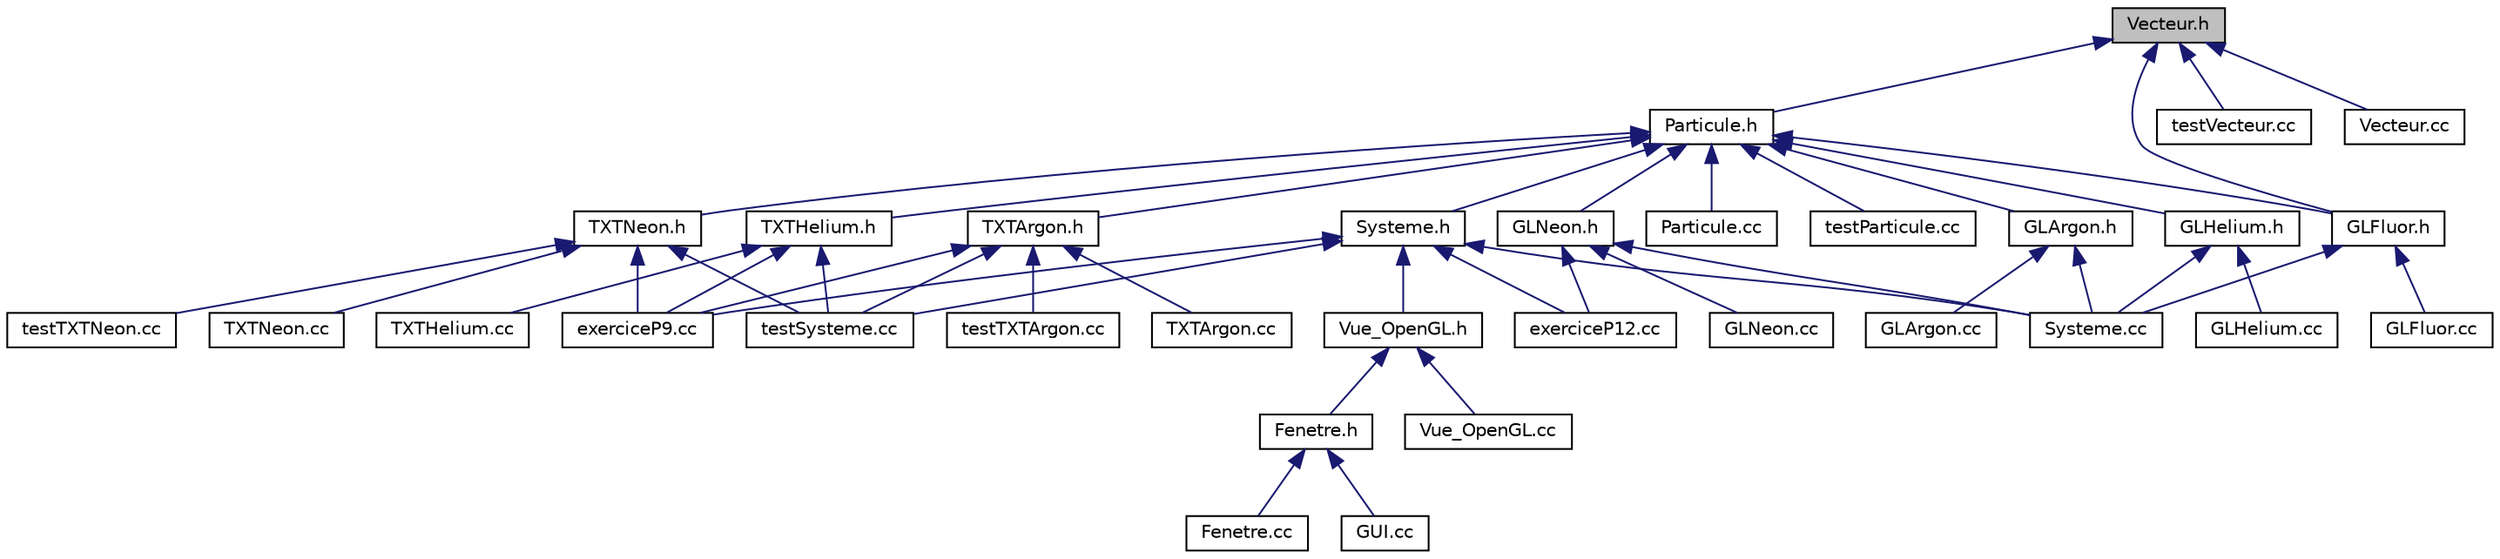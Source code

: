 digraph "Vecteur.h"
{
  edge [fontname="Helvetica",fontsize="10",labelfontname="Helvetica",labelfontsize="10"];
  node [fontname="Helvetica",fontsize="10",shape=record];
  Node1 [label="Vecteur.h",height=0.2,width=0.4,color="black", fillcolor="grey75", style="filled" fontcolor="black"];
  Node1 -> Node2 [dir="back",color="midnightblue",fontsize="10",style="solid"];
  Node2 [label="Particule.h",height=0.2,width=0.4,color="black", fillcolor="white", style="filled",URL="$_particule_8h.html",tooltip="est le prototype de la particule qui est une classe mère des différentes particules ..."];
  Node2 -> Node3 [dir="back",color="midnightblue",fontsize="10",style="solid"];
  Node3 [label="Systeme.h",height=0.2,width=0.4,color="black", fillcolor="white", style="filled",URL="$_systeme_8h.html",tooltip="est le prototype de la classe contenant l&#39;enceinte et les particules "];
  Node3 -> Node4 [dir="back",color="midnightblue",fontsize="10",style="solid"];
  Node4 [label="exerciceP12.cc",height=0.2,width=0.4,color="black", fillcolor="white", style="filled",URL="$exercice_p12_8cc_source.html"];
  Node3 -> Node5 [dir="back",color="midnightblue",fontsize="10",style="solid"];
  Node5 [label="exerciceP9.cc",height=0.2,width=0.4,color="black", fillcolor="white", style="filled",URL="$exercice_p9_8cc_source.html"];
  Node3 -> Node6 [dir="back",color="midnightblue",fontsize="10",style="solid"];
  Node6 [label="Vue_OpenGL.h",height=0.2,width=0.4,color="black", fillcolor="white", style="filled",URL="$_vue___open_g_l_8h_source.html"];
  Node6 -> Node7 [dir="back",color="midnightblue",fontsize="10",style="solid"];
  Node7 [label="Fenetre.h",height=0.2,width=0.4,color="black", fillcolor="white", style="filled",URL="$_fenetre_8h.html",tooltip="est le prototype de la classe fenetre qui permettra de créer une fentre contenant notre application ..."];
  Node7 -> Node8 [dir="back",color="midnightblue",fontsize="10",style="solid"];
  Node8 [label="Fenetre.cc",height=0.2,width=0.4,color="black", fillcolor="white", style="filled",URL="$_fenetre_8cc.html",tooltip="est la définition de la classe fenêtre en OpenGL "];
  Node7 -> Node9 [dir="back",color="midnightblue",fontsize="10",style="solid"];
  Node9 [label="GUI.cc",height=0.2,width=0.4,color="black", fillcolor="white", style="filled",URL="$_g_u_i_8cc.html",tooltip="est la définition de l&#39;application princpal qui lance tout le programme "];
  Node6 -> Node10 [dir="back",color="midnightblue",fontsize="10",style="solid"];
  Node10 [label="Vue_OpenGL.cc",height=0.2,width=0.4,color="black", fillcolor="white", style="filled",URL="$_vue___open_g_l_8cc_source.html"];
  Node3 -> Node11 [dir="back",color="midnightblue",fontsize="10",style="solid"];
  Node11 [label="Systeme.cc",height=0.2,width=0.4,color="black", fillcolor="white", style="filled",URL="$_systeme_8cc.html",tooltip="est la définition de la classe contenant l&#39;enceinte et les particules "];
  Node3 -> Node12 [dir="back",color="midnightblue",fontsize="10",style="solid"];
  Node12 [label="testSysteme.cc",height=0.2,width=0.4,color="black", fillcolor="white", style="filled",URL="$test_systeme_8cc_source.html"];
  Node2 -> Node13 [dir="back",color="midnightblue",fontsize="10",style="solid"];
  Node13 [label="GLNeon.h",height=0.2,width=0.4,color="black", fillcolor="white", style="filled",URL="$_g_l_neon_8h.html",tooltip="est le prototype de la classe de la particule néon en OpenGL "];
  Node13 -> Node4 [dir="back",color="midnightblue",fontsize="10",style="solid"];
  Node13 -> Node14 [dir="back",color="midnightblue",fontsize="10",style="solid"];
  Node14 [label="GLNeon.cc",height=0.2,width=0.4,color="black", fillcolor="white", style="filled",URL="$_g_l_neon_8cc.html",tooltip="est la définition de la classe de la particule Néon en OpenGL "];
  Node13 -> Node11 [dir="back",color="midnightblue",fontsize="10",style="solid"];
  Node2 -> Node15 [dir="back",color="midnightblue",fontsize="10",style="solid"];
  Node15 [label="TXTHelium.h",height=0.2,width=0.4,color="black", fillcolor="white", style="filled",URL="$_t_x_t_helium_8h.html",tooltip="est le prototype de la classe de la particule Helium en version texte "];
  Node15 -> Node5 [dir="back",color="midnightblue",fontsize="10",style="solid"];
  Node15 -> Node12 [dir="back",color="midnightblue",fontsize="10",style="solid"];
  Node15 -> Node16 [dir="back",color="midnightblue",fontsize="10",style="solid"];
  Node16 [label="TXTHelium.cc",height=0.2,width=0.4,color="black", fillcolor="white", style="filled",URL="$_t_x_t_helium_8cc.html",tooltip="est la définition de la classe de la particule hélium en version texte "];
  Node2 -> Node17 [dir="back",color="midnightblue",fontsize="10",style="solid"];
  Node17 [label="TXTNeon.h",height=0.2,width=0.4,color="black", fillcolor="white", style="filled",URL="$_t_x_t_neon_8h_source.html"];
  Node17 -> Node5 [dir="back",color="midnightblue",fontsize="10",style="solid"];
  Node17 -> Node12 [dir="back",color="midnightblue",fontsize="10",style="solid"];
  Node17 -> Node18 [dir="back",color="midnightblue",fontsize="10",style="solid"];
  Node18 [label="testTXTNeon.cc",height=0.2,width=0.4,color="black", fillcolor="white", style="filled",URL="$test_t_x_t_neon_8cc_source.html"];
  Node17 -> Node19 [dir="back",color="midnightblue",fontsize="10",style="solid"];
  Node19 [label="TXTNeon.cc",height=0.2,width=0.4,color="black", fillcolor="white", style="filled",URL="$_t_x_t_neon_8cc.html",tooltip="est la définition de la classe de la particule néon en version texte "];
  Node2 -> Node20 [dir="back",color="midnightblue",fontsize="10",style="solid"];
  Node20 [label="TXTArgon.h",height=0.2,width=0.4,color="black", fillcolor="white", style="filled",URL="$_t_x_t_argon_8h.html",tooltip="est le protype de la classe de la particule Néon en version texte "];
  Node20 -> Node5 [dir="back",color="midnightblue",fontsize="10",style="solid"];
  Node20 -> Node12 [dir="back",color="midnightblue",fontsize="10",style="solid"];
  Node20 -> Node21 [dir="back",color="midnightblue",fontsize="10",style="solid"];
  Node21 [label="testTXTArgon.cc",height=0.2,width=0.4,color="black", fillcolor="white", style="filled",URL="$test_t_x_t_argon_8cc_source.html"];
  Node20 -> Node22 [dir="back",color="midnightblue",fontsize="10",style="solid"];
  Node22 [label="TXTArgon.cc",height=0.2,width=0.4,color="black", fillcolor="white", style="filled",URL="$_t_x_t_argon_8cc.html",tooltip="est la définition de la classe de la particule Néon en version texte "];
  Node2 -> Node23 [dir="back",color="midnightblue",fontsize="10",style="solid"];
  Node23 [label="GLArgon.h",height=0.2,width=0.4,color="black", fillcolor="white", style="filled",URL="$_g_l_argon_8h.html",tooltip="est le prototype de la classe de la particule argon en OpenGL "];
  Node23 -> Node24 [dir="back",color="midnightblue",fontsize="10",style="solid"];
  Node24 [label="GLArgon.cc",height=0.2,width=0.4,color="black", fillcolor="white", style="filled",URL="$_g_l_argon_8cc.html",tooltip="est la définition de la classe de la particule argon en OpenGL "];
  Node23 -> Node11 [dir="back",color="midnightblue",fontsize="10",style="solid"];
  Node2 -> Node25 [dir="back",color="midnightblue",fontsize="10",style="solid"];
  Node25 [label="GLFluor.h",height=0.2,width=0.4,color="black", fillcolor="white", style="filled",URL="$_g_l_fluor_8h.html",tooltip="est le prototype de la classe de la particule fluor en OpenGL qui a en plus une mémorisation et affic..."];
  Node25 -> Node26 [dir="back",color="midnightblue",fontsize="10",style="solid"];
  Node26 [label="GLFluor.cc",height=0.2,width=0.4,color="black", fillcolor="white", style="filled",URL="$_g_l_fluor_8cc.html",tooltip="est la définition de la classe de la particule fluor en OpenGL qui a en plus une mémorisation et affi..."];
  Node25 -> Node11 [dir="back",color="midnightblue",fontsize="10",style="solid"];
  Node2 -> Node27 [dir="back",color="midnightblue",fontsize="10",style="solid"];
  Node27 [label="GLHelium.h",height=0.2,width=0.4,color="black", fillcolor="white", style="filled",URL="$_g_l_helium_8h.html",tooltip="est le prototype de la classe de la particule Helium en OpenGL "];
  Node27 -> Node28 [dir="back",color="midnightblue",fontsize="10",style="solid"];
  Node28 [label="GLHelium.cc",height=0.2,width=0.4,color="black", fillcolor="white", style="filled",URL="$_g_l_helium_8cc.html",tooltip="est la définition de la classe de la particule Helium en OpenGL "];
  Node27 -> Node11 [dir="back",color="midnightblue",fontsize="10",style="solid"];
  Node2 -> Node29 [dir="back",color="midnightblue",fontsize="10",style="solid"];
  Node29 [label="Particule.cc",height=0.2,width=0.4,color="black", fillcolor="white", style="filled",URL="$_particule_8cc.html",tooltip="est la définition de la particule qui est une classe mère des différentes particules ..."];
  Node2 -> Node30 [dir="back",color="midnightblue",fontsize="10",style="solid"];
  Node30 [label="testParticule.cc",height=0.2,width=0.4,color="black", fillcolor="white", style="filled",URL="$test_particule_8cc_source.html"];
  Node1 -> Node25 [dir="back",color="midnightblue",fontsize="10",style="solid"];
  Node1 -> Node31 [dir="back",color="midnightblue",fontsize="10",style="solid"];
  Node31 [label="testVecteur.cc",height=0.2,width=0.4,color="black", fillcolor="white", style="filled",URL="$test_vecteur_8cc_source.html"];
  Node1 -> Node32 [dir="back",color="midnightblue",fontsize="10",style="solid"];
  Node32 [label="Vecteur.cc",height=0.2,width=0.4,color="black", fillcolor="white", style="filled",URL="$_vecteur_8cc.html",tooltip="est la définition de la classe qui nous pourmet de gérer la position et la vitesse de nos particules ..."];
}

